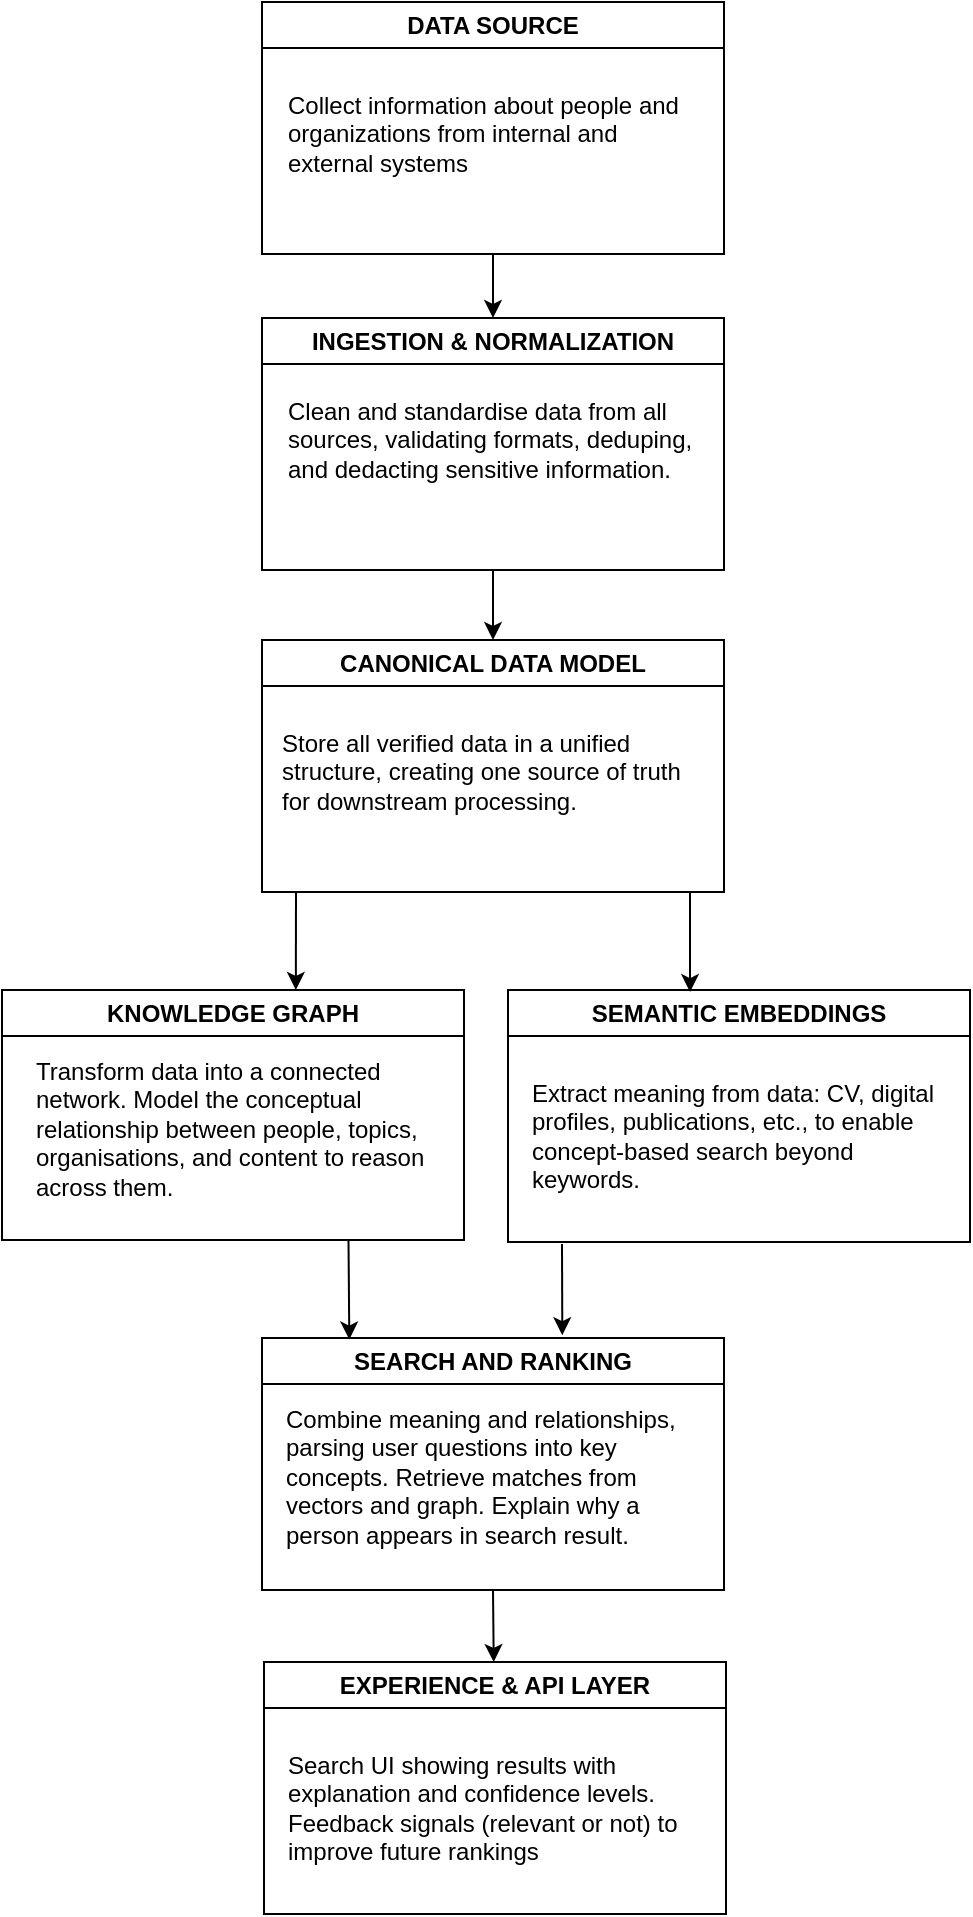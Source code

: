 <mxfile version="28.2.8">
  <diagram name="Page-1" id="3HSCfOAjiKLJWCzMellR">
    <mxGraphModel dx="2066" dy="1126" grid="0" gridSize="10" guides="1" tooltips="1" connect="1" arrows="1" fold="1" page="1" pageScale="1" pageWidth="850" pageHeight="1100" math="0" shadow="0">
      <root>
        <mxCell id="0" />
        <mxCell id="1" parent="0" />
        <mxCell id="PhydwYgBBOLl1hlIEMEA-29" value="" style="group;spacing=-1;" parent="1" vertex="1" connectable="0">
          <mxGeometry x="183" y="563" width="231" height="126" as="geometry" />
        </mxCell>
        <mxCell id="PhydwYgBBOLl1hlIEMEA-30" value="KNOWLEDGE GRAPH" style="swimlane;whiteSpace=wrap;html=1;" parent="PhydwYgBBOLl1hlIEMEA-29" vertex="1">
          <mxGeometry width="231" height="125" as="geometry" />
        </mxCell>
        <mxCell id="PhydwYgBBOLl1hlIEMEA-31" value="&lt;span style=&quot;font-weight: normal; text-align: center; background-color: transparent; color: light-dark(rgb(0, 0, 0), rgb(255, 255, 255));&quot;&gt;Transform data into a connected network. Model the conceptual relationship between people, topics, organisations, and content to reason across them.&amp;nbsp;&lt;/span&gt;" style="text;html=1;whiteSpace=wrap;strokeColor=none;fillColor=none;align=left;verticalAlign=top;rounded=0;spacing=-7;fontStyle=1" parent="PhydwYgBBOLl1hlIEMEA-30" vertex="1">
          <mxGeometry x="24" y="36" width="197" height="79.39" as="geometry" />
        </mxCell>
        <mxCell id="PhydwYgBBOLl1hlIEMEA-35" value="" style="group;spacing=-1;" parent="1" vertex="1" connectable="0">
          <mxGeometry x="313" y="737" width="231" height="200" as="geometry" />
        </mxCell>
        <mxCell id="PhydwYgBBOLl1hlIEMEA-39" value="" style="group" parent="PhydwYgBBOLl1hlIEMEA-35" vertex="1" connectable="0">
          <mxGeometry width="231" height="126" as="geometry" />
        </mxCell>
        <mxCell id="PhydwYgBBOLl1hlIEMEA-36" value="SEARCH AND RANKING" style="swimlane;whiteSpace=wrap;html=1;" parent="PhydwYgBBOLl1hlIEMEA-39" vertex="1">
          <mxGeometry width="231" height="126" as="geometry" />
        </mxCell>
        <mxCell id="PhydwYgBBOLl1hlIEMEA-37" value="&lt;span style=&quot;font-weight: normal; text-align: center; background-color: transparent; color: light-dark(rgb(0, 0, 0), rgb(255, 255, 255));&quot;&gt;Combine meaning and relationships, parsing user questions into key concepts. Retrieve matches from vectors and graph. Explain why a person appears in search result.&amp;nbsp;&lt;/span&gt;" style="text;html=1;whiteSpace=wrap;strokeColor=none;fillColor=none;align=left;verticalAlign=top;rounded=0;spacing=-7;fontStyle=1" parent="PhydwYgBBOLl1hlIEMEA-36" vertex="1">
          <mxGeometry x="19" y="36" width="197" height="72" as="geometry" />
        </mxCell>
        <mxCell id="PhydwYgBBOLl1hlIEMEA-40" value="" style="group" parent="1" vertex="1" connectable="0">
          <mxGeometry x="436" y="563" width="231" height="126" as="geometry" />
        </mxCell>
        <mxCell id="PhydwYgBBOLl1hlIEMEA-33" value="SEMANTIC EMBEDDINGS" style="swimlane;whiteSpace=wrap;html=1;container=0;" parent="PhydwYgBBOLl1hlIEMEA-40" vertex="1">
          <mxGeometry width="231" height="126" as="geometry" />
        </mxCell>
        <mxCell id="PhydwYgBBOLl1hlIEMEA-34" value="&lt;span style=&quot;font-weight: normal; text-align: center; background-color: transparent; color: light-dark(rgb(0, 0, 0), rgb(255, 255, 255));&quot;&gt;Extract meaning from data: CV, digital profiles, publications, etc., to enable concept-based search beyond keywords.&lt;/span&gt;" style="text;html=1;whiteSpace=wrap;strokeColor=none;fillColor=none;align=left;verticalAlign=top;rounded=0;spacing=-7;fontStyle=1" parent="PhydwYgBBOLl1hlIEMEA-40" vertex="1">
          <mxGeometry x="19" y="47" width="197" height="72" as="geometry" />
        </mxCell>
        <mxCell id="PhydwYgBBOLl1hlIEMEA-41" value="" style="group" parent="1" vertex="1" connectable="0">
          <mxGeometry x="314" y="899" width="231" height="126" as="geometry" />
        </mxCell>
        <mxCell id="PhydwYgBBOLl1hlIEMEA-42" value="EXPERIENCE &amp;amp; API LAYER" style="swimlane;whiteSpace=wrap;html=1;container=0;" parent="PhydwYgBBOLl1hlIEMEA-41" vertex="1">
          <mxGeometry width="231" height="126" as="geometry" />
        </mxCell>
        <mxCell id="PhydwYgBBOLl1hlIEMEA-43" value="&lt;span style=&quot;font-weight: normal; text-align: center; background-color: transparent; color: light-dark(rgb(0, 0, 0), rgb(255, 255, 255));&quot;&gt;Search UI showing results with explanation and confidence levels. Feedback signals (relevant or not) to improve future rankings&lt;/span&gt;" style="text;html=1;whiteSpace=wrap;strokeColor=none;fillColor=none;align=left;verticalAlign=top;rounded=0;spacing=-7;fontStyle=1" parent="PhydwYgBBOLl1hlIEMEA-41" vertex="1">
          <mxGeometry x="19" y="47" width="197" height="72" as="geometry" />
        </mxCell>
        <mxCell id="PhydwYgBBOLl1hlIEMEA-48" value="" style="endArrow=classic;html=1;rounded=0;exitX=0.5;exitY=1;exitDx=0;exitDy=0;entryX=0.5;entryY=0;entryDx=0;entryDy=0;" parent="1" source="PhydwYgBBOLl1hlIEMEA-9" target="PhydwYgBBOLl1hlIEMEA-22" edge="1">
          <mxGeometry width="50" height="50" relative="1" as="geometry">
            <mxPoint x="544" y="198" as="sourcePoint" />
            <mxPoint x="594" y="148" as="targetPoint" />
          </mxGeometry>
        </mxCell>
        <mxCell id="PhydwYgBBOLl1hlIEMEA-49" value="" style="endArrow=classic;html=1;rounded=0;exitX=0.5;exitY=1;exitDx=0;exitDy=0;entryX=0.5;entryY=0;entryDx=0;entryDy=0;" parent="1" source="PhydwYgBBOLl1hlIEMEA-22" target="PhydwYgBBOLl1hlIEMEA-27" edge="1">
          <mxGeometry width="50" height="50" relative="1" as="geometry">
            <mxPoint x="554" y="357" as="sourcePoint" />
            <mxPoint x="554" y="413" as="targetPoint" />
          </mxGeometry>
        </mxCell>
        <mxCell id="PhydwYgBBOLl1hlIEMEA-38" value="" style="group" parent="1" vertex="1" connectable="0">
          <mxGeometry x="313" y="69" width="231" height="126" as="geometry" />
        </mxCell>
        <mxCell id="PhydwYgBBOLl1hlIEMEA-9" value="DATA SOURCE" style="swimlane;whiteSpace=wrap;html=1;" parent="PhydwYgBBOLl1hlIEMEA-38" vertex="1">
          <mxGeometry width="231" height="126" as="geometry" />
        </mxCell>
        <mxCell id="PhydwYgBBOLl1hlIEMEA-19" value="&lt;span style=&quot;font-weight: normal; text-align: center; background-color: transparent; color: light-dark(rgb(0, 0, 0), rgb(255, 255, 255));&quot;&gt;Collect information about people and organizations from internal and external systems&lt;/span&gt;" style="text;html=1;whiteSpace=wrap;strokeColor=none;fillColor=none;align=left;verticalAlign=top;rounded=0;spacing=-7;fontStyle=1" parent="PhydwYgBBOLl1hlIEMEA-38" vertex="1">
          <mxGeometry x="20" y="47" width="193" height="73" as="geometry" />
        </mxCell>
        <mxCell id="PhydwYgBBOLl1hlIEMEA-22" value="INGESTION &amp;amp; NORMALIZATION" style="swimlane;whiteSpace=wrap;html=1;" parent="1" vertex="1">
          <mxGeometry x="313" y="227" width="231" height="126" as="geometry" />
        </mxCell>
        <mxCell id="PhydwYgBBOLl1hlIEMEA-23" value="&lt;span style=&quot;font-weight: normal; text-align: center; background-color: transparent; color: light-dark(rgb(0, 0, 0), rgb(255, 255, 255));&quot;&gt;Clean and standardise data from all sources, validating formats, deduping, and dedacting sensitive information.&lt;/span&gt;" style="text;html=1;whiteSpace=wrap;strokeColor=none;fillColor=none;align=left;verticalAlign=top;rounded=0;spacing=-7;fontStyle=1" parent="PhydwYgBBOLl1hlIEMEA-22" vertex="1">
          <mxGeometry x="20" y="42" width="195" height="74.39" as="geometry" />
        </mxCell>
        <mxCell id="PhydwYgBBOLl1hlIEMEA-26" value="" style="group;spacing=-1;" parent="1" vertex="1" connectable="0">
          <mxGeometry x="313" y="388" width="231" height="126" as="geometry" />
        </mxCell>
        <mxCell id="PhydwYgBBOLl1hlIEMEA-27" value="CANONICAL DATA MODEL" style="swimlane;whiteSpace=wrap;html=1;" parent="PhydwYgBBOLl1hlIEMEA-26" vertex="1">
          <mxGeometry width="231" height="126" as="geometry" />
        </mxCell>
        <mxCell id="PhydwYgBBOLl1hlIEMEA-28" value="&lt;span style=&quot;font-weight: normal; text-align: center; background-color: transparent; color: light-dark(rgb(0, 0, 0), rgb(255, 255, 255));&quot;&gt;Store all verified data in a unified structure, creating one source of truth for downstream processing.&amp;nbsp;&lt;/span&gt;" style="text;html=1;whiteSpace=wrap;strokeColor=none;fillColor=none;align=left;verticalAlign=top;rounded=0;spacing=-7;fontStyle=1" parent="PhydwYgBBOLl1hlIEMEA-27" vertex="1">
          <mxGeometry x="17" y="46.61" width="197" height="79.39" as="geometry" />
        </mxCell>
        <mxCell id="PhydwYgBBOLl1hlIEMEA-56" value="" style="endArrow=classic;html=1;rounded=0;exitX=0;exitY=1;exitDx=0;exitDy=0;entryX=0.636;entryY=0;entryDx=0;entryDy=0;entryPerimeter=0;" parent="1" source="PhydwYgBBOLl1hlIEMEA-28" target="PhydwYgBBOLl1hlIEMEA-30" edge="1">
          <mxGeometry width="50" height="50" relative="1" as="geometry">
            <mxPoint x="462" y="581" as="sourcePoint" />
            <mxPoint x="512" y="531" as="targetPoint" />
          </mxGeometry>
        </mxCell>
        <mxCell id="PhydwYgBBOLl1hlIEMEA-57" value="" style="endArrow=classic;html=1;rounded=0;exitX=1;exitY=1;exitDx=0;exitDy=0;entryX=0.394;entryY=0.008;entryDx=0;entryDy=0;entryPerimeter=0;" parent="1" source="PhydwYgBBOLl1hlIEMEA-28" target="PhydwYgBBOLl1hlIEMEA-33" edge="1">
          <mxGeometry width="50" height="50" relative="1" as="geometry">
            <mxPoint x="462" y="581" as="sourcePoint" />
            <mxPoint x="662" y="527" as="targetPoint" />
          </mxGeometry>
        </mxCell>
        <mxCell id="PhydwYgBBOLl1hlIEMEA-58" value="" style="endArrow=classic;html=1;rounded=0;exitX=0.75;exitY=1;exitDx=0;exitDy=0;entryX=0.189;entryY=0.006;entryDx=0;entryDy=0;entryPerimeter=0;" parent="1" source="PhydwYgBBOLl1hlIEMEA-30" target="PhydwYgBBOLl1hlIEMEA-36" edge="1">
          <mxGeometry width="50" height="50" relative="1" as="geometry">
            <mxPoint x="301" y="710" as="sourcePoint" />
            <mxPoint x="301" y="759" as="targetPoint" />
          </mxGeometry>
        </mxCell>
        <mxCell id="PhydwYgBBOLl1hlIEMEA-59" value="" style="endArrow=classic;html=1;rounded=0;entryX=0.65;entryY=-0.011;entryDx=0;entryDy=0;entryPerimeter=0;" parent="1" target="PhydwYgBBOLl1hlIEMEA-36" edge="1">
          <mxGeometry width="50" height="50" relative="1" as="geometry">
            <mxPoint x="463" y="690" as="sourcePoint" />
            <mxPoint x="539" y="745" as="targetPoint" />
          </mxGeometry>
        </mxCell>
        <mxCell id="PhydwYgBBOLl1hlIEMEA-60" value="" style="endArrow=classic;html=1;rounded=0;exitX=0.5;exitY=1;exitDx=0;exitDy=0;" parent="1" source="PhydwYgBBOLl1hlIEMEA-36" target="PhydwYgBBOLl1hlIEMEA-42" edge="1">
          <mxGeometry width="50" height="50" relative="1" as="geometry">
            <mxPoint x="574" y="870" as="sourcePoint" />
            <mxPoint x="574" y="916" as="targetPoint" />
          </mxGeometry>
        </mxCell>
      </root>
    </mxGraphModel>
  </diagram>
</mxfile>
